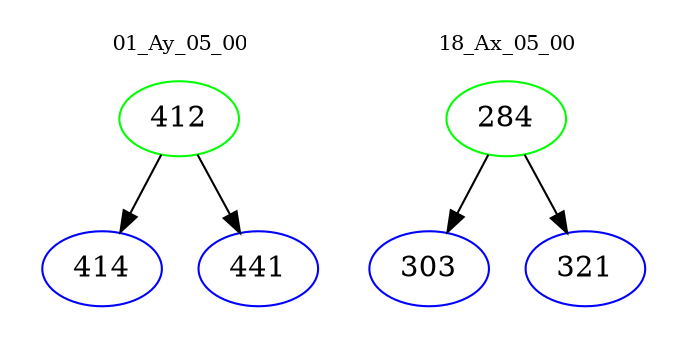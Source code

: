 digraph{
subgraph cluster_0 {
color = white
label = "01_Ay_05_00";
fontsize=10;
T0_412 [label="412", color="green"]
T0_412 -> T0_414 [color="black"]
T0_414 [label="414", color="blue"]
T0_412 -> T0_441 [color="black"]
T0_441 [label="441", color="blue"]
}
subgraph cluster_1 {
color = white
label = "18_Ax_05_00";
fontsize=10;
T1_284 [label="284", color="green"]
T1_284 -> T1_303 [color="black"]
T1_303 [label="303", color="blue"]
T1_284 -> T1_321 [color="black"]
T1_321 [label="321", color="blue"]
}
}
